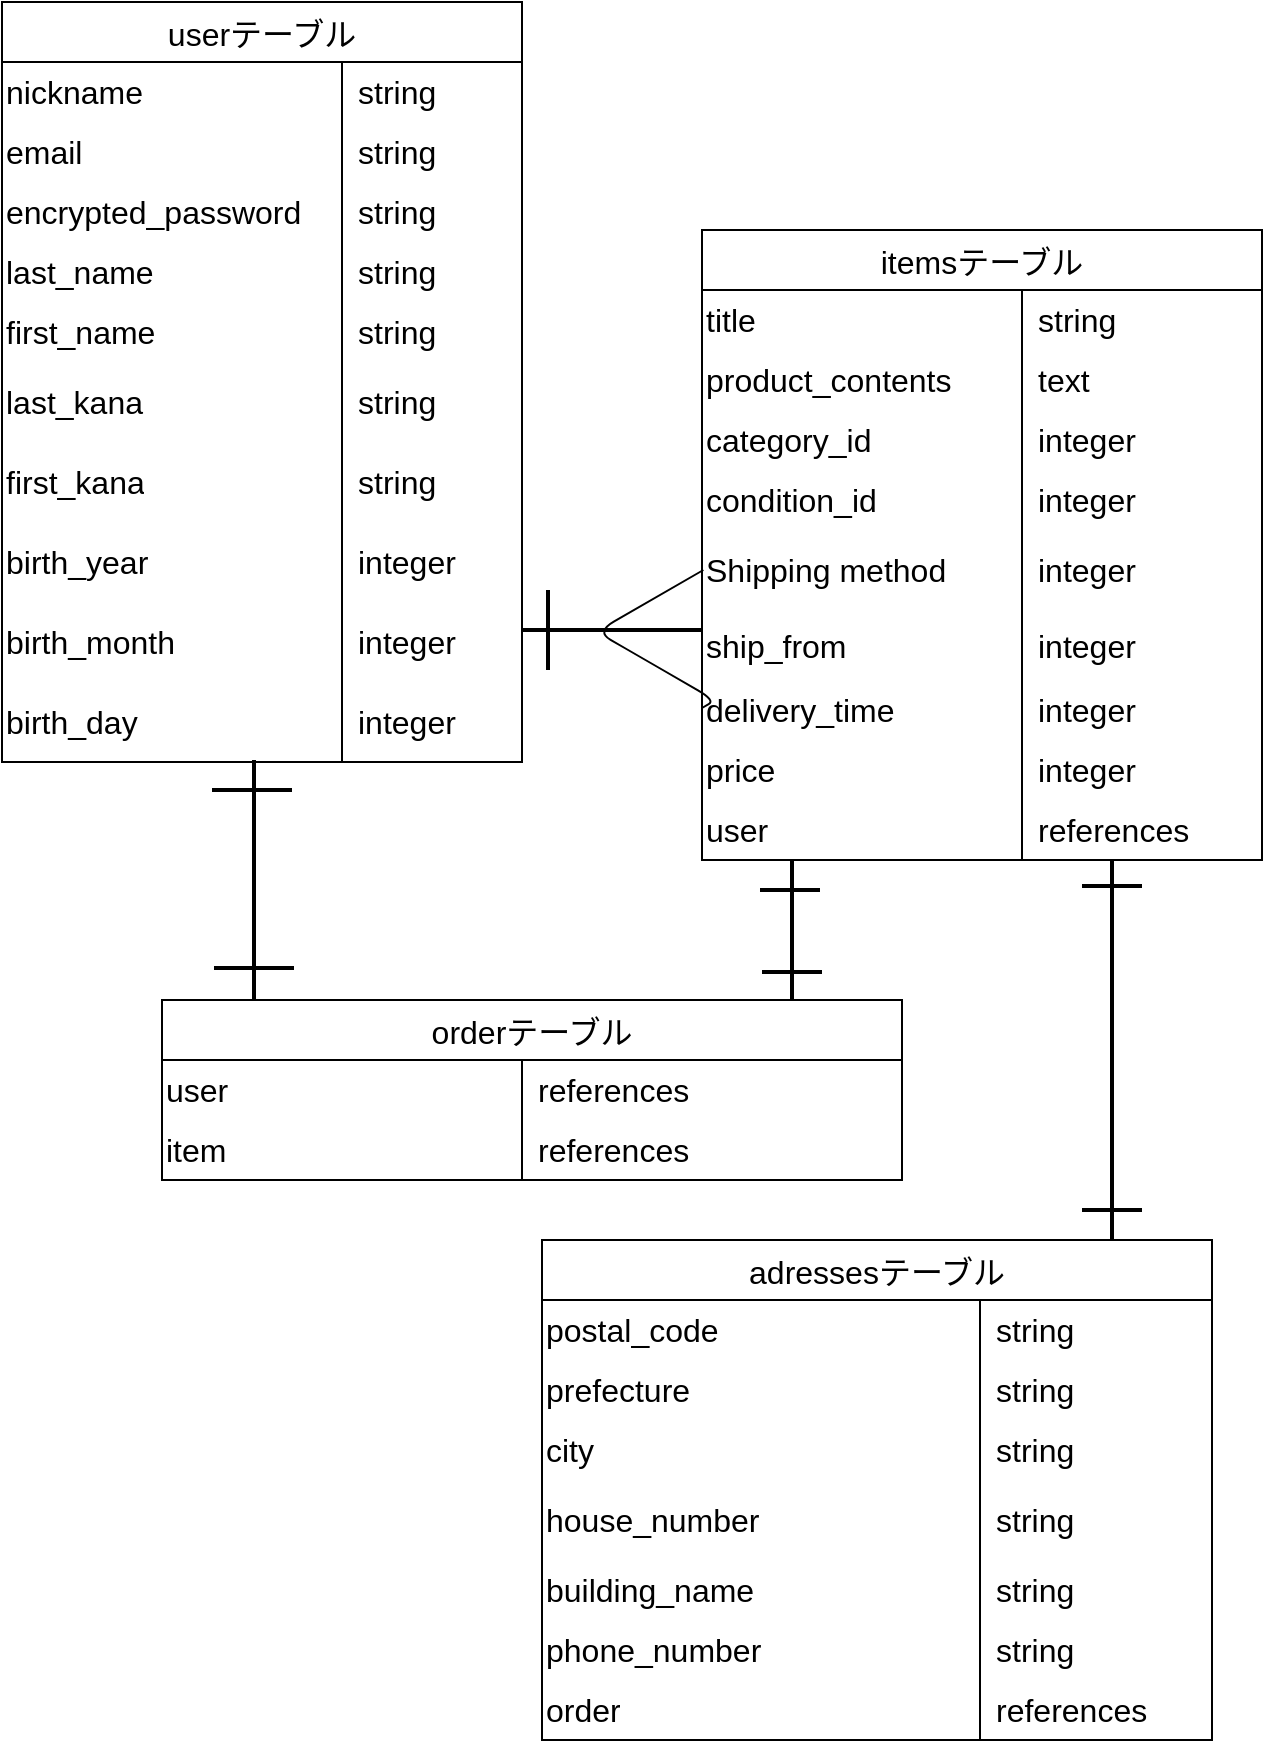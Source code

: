 <mxfile>
    <diagram id="W64Z9OEZ7OXD88Th7ALZ" name="ページ1">
        <mxGraphModel dx="1484" dy="2006" grid="1" gridSize="10" guides="1" tooltips="1" connect="1" arrows="1" fold="1" page="1" pageScale="1" pageWidth="827" pageHeight="1169" math="0" shadow="0">
            <root>
                <mxCell id="0"/>
                <mxCell id="1" parent="0"/>
                <mxCell id="61" value="adressesテーブル" style="shape=table;startSize=30;container=1;collapsible=0;childLayout=tableLayout;fixedRows=1;rowLines=0;fontStyle=0;strokeColor=default;fontSize=16;align=center;" parent="1" vertex="1">
                    <mxGeometry x="120" y="590" width="335" height="250" as="geometry"/>
                </mxCell>
                <mxCell id="62" value="" style="shape=tableRow;horizontal=0;startSize=0;swimlaneHead=0;swimlaneBody=0;top=0;left=0;bottom=0;right=0;collapsible=0;dropTarget=0;fillColor=none;points=[[0,0.5],[1,0.5]];portConstraint=eastwest;strokeColor=inherit;fontSize=16;" parent="61" vertex="1">
                    <mxGeometry y="30" width="335" height="30" as="geometry"/>
                </mxCell>
                <mxCell id="63" value="postal_code" style="shape=partialRectangle;html=1;whiteSpace=wrap;connectable=0;fillColor=none;top=0;left=0;bottom=0;right=0;overflow=hidden;pointerEvents=1;strokeColor=inherit;fontSize=16;align=left;" parent="62" vertex="1">
                    <mxGeometry width="219" height="30" as="geometry">
                        <mxRectangle width="219" height="30" as="alternateBounds"/>
                    </mxGeometry>
                </mxCell>
                <mxCell id="64" value="string" style="shape=partialRectangle;html=1;whiteSpace=wrap;connectable=0;fillColor=none;top=0;left=0;bottom=0;right=0;align=left;spacingLeft=6;overflow=hidden;strokeColor=inherit;fontSize=16;" parent="62" vertex="1">
                    <mxGeometry x="219" width="116" height="30" as="geometry">
                        <mxRectangle width="116" height="30" as="alternateBounds"/>
                    </mxGeometry>
                </mxCell>
                <mxCell id="65" value="" style="shape=tableRow;horizontal=0;startSize=0;swimlaneHead=0;swimlaneBody=0;top=0;left=0;bottom=0;right=0;collapsible=0;dropTarget=0;fillColor=none;points=[[0,0.5],[1,0.5]];portConstraint=eastwest;strokeColor=inherit;fontSize=16;" parent="61" vertex="1">
                    <mxGeometry y="60" width="335" height="30" as="geometry"/>
                </mxCell>
                <mxCell id="66" value="prefecture&lt;span style=&quot;white-space: pre;&quot;&gt;&#x9;&lt;/span&gt;" style="shape=partialRectangle;html=1;whiteSpace=wrap;connectable=0;fillColor=none;top=0;left=0;bottom=0;right=0;overflow=hidden;strokeColor=inherit;fontSize=16;align=left;" parent="65" vertex="1">
                    <mxGeometry width="219" height="30" as="geometry">
                        <mxRectangle width="219" height="30" as="alternateBounds"/>
                    </mxGeometry>
                </mxCell>
                <mxCell id="67" value="&lt;span style=&quot;color: rgb(0, 0, 0);&quot;&gt;string&lt;/span&gt;" style="shape=partialRectangle;html=1;whiteSpace=wrap;connectable=0;fillColor=none;top=0;left=0;bottom=0;right=0;align=left;spacingLeft=6;overflow=hidden;strokeColor=inherit;fontSize=16;" parent="65" vertex="1">
                    <mxGeometry x="219" width="116" height="30" as="geometry">
                        <mxRectangle width="116" height="30" as="alternateBounds"/>
                    </mxGeometry>
                </mxCell>
                <mxCell id="75" style="shape=tableRow;horizontal=0;startSize=0;swimlaneHead=0;swimlaneBody=0;top=0;left=0;bottom=0;right=0;collapsible=0;dropTarget=0;fillColor=none;points=[[0,0.5],[1,0.5]];portConstraint=eastwest;strokeColor=inherit;fontSize=16;" parent="61" vertex="1">
                    <mxGeometry y="90" width="335" height="30" as="geometry"/>
                </mxCell>
                <mxCell id="76" value="city" style="shape=partialRectangle;html=1;whiteSpace=wrap;connectable=0;fillColor=none;top=0;left=0;bottom=0;right=0;overflow=hidden;strokeColor=inherit;fontSize=16;align=left;" parent="75" vertex="1">
                    <mxGeometry width="219" height="30" as="geometry">
                        <mxRectangle width="219" height="30" as="alternateBounds"/>
                    </mxGeometry>
                </mxCell>
                <mxCell id="77" value="&lt;span style=&quot;color: rgb(0, 0, 0);&quot;&gt;string&lt;/span&gt;" style="shape=partialRectangle;html=1;whiteSpace=wrap;connectable=0;fillColor=none;top=0;left=0;bottom=0;right=0;align=left;spacingLeft=6;overflow=hidden;strokeColor=inherit;fontSize=16;" parent="75" vertex="1">
                    <mxGeometry x="219" width="116" height="30" as="geometry">
                        <mxRectangle width="116" height="30" as="alternateBounds"/>
                    </mxGeometry>
                </mxCell>
                <mxCell id="72" style="shape=tableRow;horizontal=0;startSize=0;swimlaneHead=0;swimlaneBody=0;top=0;left=0;bottom=0;right=0;collapsible=0;dropTarget=0;fillColor=none;points=[[0,0.5],[1,0.5]];portConstraint=eastwest;strokeColor=inherit;fontSize=16;" parent="61" vertex="1">
                    <mxGeometry y="120" width="335" height="40" as="geometry"/>
                </mxCell>
                <mxCell id="73" value="house_number" style="shape=partialRectangle;html=1;whiteSpace=wrap;connectable=0;fillColor=none;top=0;left=0;bottom=0;right=0;overflow=hidden;strokeColor=inherit;fontSize=16;align=left;" parent="72" vertex="1">
                    <mxGeometry width="219" height="40" as="geometry">
                        <mxRectangle width="219" height="40" as="alternateBounds"/>
                    </mxGeometry>
                </mxCell>
                <mxCell id="74" value="&lt;span style=&quot;color: rgb(0, 0, 0);&quot;&gt;string&lt;/span&gt;" style="shape=partialRectangle;html=1;whiteSpace=wrap;connectable=0;fillColor=none;top=0;left=0;bottom=0;right=0;align=left;spacingLeft=6;overflow=hidden;strokeColor=inherit;fontSize=16;" parent="72" vertex="1">
                    <mxGeometry x="219" width="116" height="40" as="geometry">
                        <mxRectangle width="116" height="40" as="alternateBounds"/>
                    </mxGeometry>
                </mxCell>
                <mxCell id="68" value="" style="shape=tableRow;horizontal=0;startSize=0;swimlaneHead=0;swimlaneBody=0;top=0;left=0;bottom=0;right=0;collapsible=0;dropTarget=0;fillColor=none;points=[[0,0.5],[1,0.5]];portConstraint=eastwest;strokeColor=inherit;fontSize=16;" parent="61" vertex="1">
                    <mxGeometry y="160" width="335" height="30" as="geometry"/>
                </mxCell>
                <mxCell id="69" value="building_name" style="shape=partialRectangle;html=1;whiteSpace=wrap;connectable=0;fillColor=none;top=0;left=0;bottom=0;right=0;overflow=hidden;strokeColor=inherit;fontSize=16;align=left;" parent="68" vertex="1">
                    <mxGeometry width="219" height="30" as="geometry">
                        <mxRectangle width="219" height="30" as="alternateBounds"/>
                    </mxGeometry>
                </mxCell>
                <mxCell id="70" value="&lt;span style=&quot;color: rgb(0, 0, 0);&quot;&gt;string&lt;/span&gt;" style="shape=partialRectangle;html=1;whiteSpace=wrap;connectable=0;fillColor=none;top=0;left=0;bottom=0;right=0;align=left;spacingLeft=6;overflow=hidden;strokeColor=inherit;fontSize=16;" parent="68" vertex="1">
                    <mxGeometry x="219" width="116" height="30" as="geometry">
                        <mxRectangle width="116" height="30" as="alternateBounds"/>
                    </mxGeometry>
                </mxCell>
                <mxCell id="147" style="shape=tableRow;horizontal=0;startSize=0;swimlaneHead=0;swimlaneBody=0;top=0;left=0;bottom=0;right=0;collapsible=0;dropTarget=0;fillColor=none;points=[[0,0.5],[1,0.5]];portConstraint=eastwest;strokeColor=inherit;fontSize=16;" parent="61" vertex="1">
                    <mxGeometry y="190" width="335" height="30" as="geometry"/>
                </mxCell>
                <mxCell id="148" value="phone_number" style="shape=partialRectangle;html=1;whiteSpace=wrap;connectable=0;fillColor=none;top=0;left=0;bottom=0;right=0;overflow=hidden;strokeColor=inherit;fontSize=16;align=left;" parent="147" vertex="1">
                    <mxGeometry width="219" height="30" as="geometry">
                        <mxRectangle width="219" height="30" as="alternateBounds"/>
                    </mxGeometry>
                </mxCell>
                <mxCell id="149" value="string" style="shape=partialRectangle;html=1;whiteSpace=wrap;connectable=0;fillColor=none;top=0;left=0;bottom=0;right=0;align=left;spacingLeft=6;overflow=hidden;strokeColor=inherit;fontSize=16;" parent="147" vertex="1">
                    <mxGeometry x="219" width="116" height="30" as="geometry">
                        <mxRectangle width="116" height="30" as="alternateBounds"/>
                    </mxGeometry>
                </mxCell>
                <mxCell id="179" style="shape=tableRow;horizontal=0;startSize=0;swimlaneHead=0;swimlaneBody=0;top=0;left=0;bottom=0;right=0;collapsible=0;dropTarget=0;fillColor=none;points=[[0,0.5],[1,0.5]];portConstraint=eastwest;strokeColor=inherit;fontSize=16;" vertex="1" parent="61">
                    <mxGeometry y="220" width="335" height="30" as="geometry"/>
                </mxCell>
                <mxCell id="180" value="order" style="shape=partialRectangle;html=1;whiteSpace=wrap;connectable=0;fillColor=none;top=0;left=0;bottom=0;right=0;overflow=hidden;strokeColor=inherit;fontSize=16;align=left;" vertex="1" parent="179">
                    <mxGeometry width="219" height="30" as="geometry">
                        <mxRectangle width="219" height="30" as="alternateBounds"/>
                    </mxGeometry>
                </mxCell>
                <mxCell id="181" value="references" style="shape=partialRectangle;html=1;whiteSpace=wrap;connectable=0;fillColor=none;top=0;left=0;bottom=0;right=0;align=left;spacingLeft=6;overflow=hidden;strokeColor=inherit;fontSize=16;" vertex="1" parent="179">
                    <mxGeometry x="219" width="116" height="30" as="geometry">
                        <mxRectangle width="116" height="30" as="alternateBounds"/>
                    </mxGeometry>
                </mxCell>
                <mxCell id="94" value="itemsテーブル" style="shape=table;startSize=30;container=1;collapsible=0;childLayout=tableLayout;fixedRows=1;rowLines=0;fontStyle=0;strokeColor=default;fontSize=16;align=center;" parent="1" vertex="1">
                    <mxGeometry x="200" y="85" width="280" height="315" as="geometry"/>
                </mxCell>
                <mxCell id="95" value="" style="shape=tableRow;horizontal=0;startSize=0;swimlaneHead=0;swimlaneBody=0;top=0;left=0;bottom=0;right=0;collapsible=0;dropTarget=0;fillColor=none;points=[[0,0.5],[1,0.5]];portConstraint=eastwest;strokeColor=inherit;fontSize=16;" parent="94" vertex="1">
                    <mxGeometry y="30" width="280" height="30" as="geometry"/>
                </mxCell>
                <mxCell id="96" value="title" style="shape=partialRectangle;html=1;whiteSpace=wrap;connectable=0;fillColor=none;top=0;left=0;bottom=0;right=0;overflow=hidden;pointerEvents=1;strokeColor=inherit;fontSize=16;align=left;" parent="95" vertex="1">
                    <mxGeometry width="160" height="30" as="geometry">
                        <mxRectangle width="160" height="30" as="alternateBounds"/>
                    </mxGeometry>
                </mxCell>
                <mxCell id="97" value="string" style="shape=partialRectangle;html=1;whiteSpace=wrap;connectable=0;fillColor=none;top=0;left=0;bottom=0;right=0;align=left;spacingLeft=6;overflow=hidden;strokeColor=inherit;fontSize=16;" parent="95" vertex="1">
                    <mxGeometry x="160" width="120" height="30" as="geometry">
                        <mxRectangle width="120" height="30" as="alternateBounds"/>
                    </mxGeometry>
                </mxCell>
                <mxCell id="206" style="shape=tableRow;horizontal=0;startSize=0;swimlaneHead=0;swimlaneBody=0;top=0;left=0;bottom=0;right=0;collapsible=0;dropTarget=0;fillColor=none;points=[[0,0.5],[1,0.5]];portConstraint=eastwest;strokeColor=inherit;fontSize=16;" vertex="1" parent="94">
                    <mxGeometry y="60" width="280" height="30" as="geometry"/>
                </mxCell>
                <mxCell id="207" value="product_contents" style="shape=partialRectangle;html=1;whiteSpace=wrap;connectable=0;fillColor=none;top=0;left=0;bottom=0;right=0;overflow=hidden;strokeColor=inherit;fontSize=16;align=left;" vertex="1" parent="206">
                    <mxGeometry width="160" height="30" as="geometry">
                        <mxRectangle width="160" height="30" as="alternateBounds"/>
                    </mxGeometry>
                </mxCell>
                <mxCell id="208" value="text" style="shape=partialRectangle;html=1;whiteSpace=wrap;connectable=0;fillColor=none;top=0;left=0;bottom=0;right=0;align=left;spacingLeft=6;overflow=hidden;strokeColor=inherit;fontSize=16;" vertex="1" parent="206">
                    <mxGeometry x="160" width="120" height="30" as="geometry">
                        <mxRectangle width="120" height="30" as="alternateBounds"/>
                    </mxGeometry>
                </mxCell>
                <mxCell id="98" value="" style="shape=tableRow;horizontal=0;startSize=0;swimlaneHead=0;swimlaneBody=0;top=0;left=0;bottom=0;right=0;collapsible=0;dropTarget=0;fillColor=none;points=[[0,0.5],[1,0.5]];portConstraint=eastwest;strokeColor=inherit;fontSize=16;" parent="94" vertex="1">
                    <mxGeometry y="90" width="280" height="30" as="geometry"/>
                </mxCell>
                <mxCell id="99" value="category_id" style="shape=partialRectangle;html=1;whiteSpace=wrap;connectable=0;fillColor=none;top=0;left=0;bottom=0;right=0;overflow=hidden;strokeColor=inherit;fontSize=16;align=left;" parent="98" vertex="1">
                    <mxGeometry width="160" height="30" as="geometry">
                        <mxRectangle width="160" height="30" as="alternateBounds"/>
                    </mxGeometry>
                </mxCell>
                <mxCell id="100" value="&lt;span style=&quot;color: rgb(0, 0, 0);&quot;&gt;integer&lt;/span&gt;" style="shape=partialRectangle;html=1;whiteSpace=wrap;connectable=0;fillColor=none;top=0;left=0;bottom=0;right=0;align=left;spacingLeft=6;overflow=hidden;strokeColor=inherit;fontSize=16;" parent="98" vertex="1">
                    <mxGeometry x="160" width="120" height="30" as="geometry">
                        <mxRectangle width="120" height="30" as="alternateBounds"/>
                    </mxGeometry>
                </mxCell>
                <mxCell id="101" style="shape=tableRow;horizontal=0;startSize=0;swimlaneHead=0;swimlaneBody=0;top=0;left=0;bottom=0;right=0;collapsible=0;dropTarget=0;fillColor=none;points=[[0,0.5],[1,0.5]];portConstraint=eastwest;strokeColor=inherit;fontSize=16;" parent="94" vertex="1">
                    <mxGeometry y="120" width="280" height="30" as="geometry"/>
                </mxCell>
                <mxCell id="102" value="condition_id" style="shape=partialRectangle;html=1;whiteSpace=wrap;connectable=0;fillColor=none;top=0;left=0;bottom=0;right=0;overflow=hidden;strokeColor=inherit;fontSize=16;align=left;" parent="101" vertex="1">
                    <mxGeometry width="160" height="30" as="geometry">
                        <mxRectangle width="160" height="30" as="alternateBounds"/>
                    </mxGeometry>
                </mxCell>
                <mxCell id="103" value="&lt;span style=&quot;color: rgb(0, 0, 0);&quot;&gt;integer&lt;/span&gt;" style="shape=partialRectangle;html=1;whiteSpace=wrap;connectable=0;fillColor=none;top=0;left=0;bottom=0;right=0;align=left;spacingLeft=6;overflow=hidden;strokeColor=inherit;fontSize=16;" parent="101" vertex="1">
                    <mxGeometry x="160" width="120" height="30" as="geometry">
                        <mxRectangle width="120" height="30" as="alternateBounds"/>
                    </mxGeometry>
                </mxCell>
                <mxCell id="104" style="shape=tableRow;horizontal=0;startSize=0;swimlaneHead=0;swimlaneBody=0;top=0;left=0;bottom=0;right=0;collapsible=0;dropTarget=0;fillColor=none;points=[[0,0.5],[1,0.5]];portConstraint=eastwest;strokeColor=inherit;fontSize=16;" parent="94" vertex="1">
                    <mxGeometry y="150" width="280" height="40" as="geometry"/>
                </mxCell>
                <mxCell id="105" value="&lt;span style=&quot;color: rgb(0, 0, 0); font-family: Arial, &amp;quot;Hiragino Kaku Gothic ProN&amp;quot;, sans-serif; background-color: rgb(255, 255, 255);&quot;&gt;&lt;font&gt;Shipping method&lt;/font&gt;&lt;/span&gt;" style="shape=partialRectangle;html=1;whiteSpace=wrap;connectable=0;fillColor=none;top=0;left=0;bottom=0;right=0;overflow=hidden;strokeColor=inherit;fontSize=16;align=left;" parent="104" vertex="1">
                    <mxGeometry width="160" height="40" as="geometry">
                        <mxRectangle width="160" height="40" as="alternateBounds"/>
                    </mxGeometry>
                </mxCell>
                <mxCell id="106" value="integer" style="shape=partialRectangle;html=1;whiteSpace=wrap;connectable=0;fillColor=none;top=0;left=0;bottom=0;right=0;align=left;spacingLeft=6;overflow=hidden;strokeColor=inherit;fontSize=16;" parent="104" vertex="1">
                    <mxGeometry x="160" width="120" height="40" as="geometry">
                        <mxRectangle width="120" height="40" as="alternateBounds"/>
                    </mxGeometry>
                </mxCell>
                <mxCell id="209" style="shape=tableRow;horizontal=0;startSize=0;swimlaneHead=0;swimlaneBody=0;top=0;left=0;bottom=0;right=0;collapsible=0;dropTarget=0;fillColor=none;points=[[0,0.5],[1,0.5]];portConstraint=eastwest;strokeColor=inherit;fontSize=16;" vertex="1" parent="94">
                    <mxGeometry y="190" width="280" height="35" as="geometry"/>
                </mxCell>
                <mxCell id="210" value="ship_from" style="shape=partialRectangle;html=1;whiteSpace=wrap;connectable=0;fillColor=none;top=0;left=0;bottom=0;right=0;overflow=hidden;strokeColor=inherit;fontSize=16;align=left;" vertex="1" parent="209">
                    <mxGeometry width="160" height="35" as="geometry">
                        <mxRectangle width="160" height="35" as="alternateBounds"/>
                    </mxGeometry>
                </mxCell>
                <mxCell id="211" value="integer" style="shape=partialRectangle;html=1;whiteSpace=wrap;connectable=0;fillColor=none;top=0;left=0;bottom=0;right=0;align=left;spacingLeft=6;overflow=hidden;strokeColor=inherit;fontSize=16;" vertex="1" parent="209">
                    <mxGeometry x="160" width="120" height="35" as="geometry">
                        <mxRectangle width="120" height="35" as="alternateBounds"/>
                    </mxGeometry>
                </mxCell>
                <mxCell id="212" style="shape=tableRow;horizontal=0;startSize=0;swimlaneHead=0;swimlaneBody=0;top=0;left=0;bottom=0;right=0;collapsible=0;dropTarget=0;fillColor=none;points=[[0,0.5],[1,0.5]];portConstraint=eastwest;strokeColor=inherit;fontSize=16;" vertex="1" parent="94">
                    <mxGeometry y="225" width="280" height="30" as="geometry"/>
                </mxCell>
                <mxCell id="213" value="delivery_time" style="shape=partialRectangle;html=1;whiteSpace=wrap;connectable=0;fillColor=none;top=0;left=0;bottom=0;right=0;overflow=hidden;strokeColor=inherit;fontSize=16;align=left;" vertex="1" parent="212">
                    <mxGeometry width="160" height="30" as="geometry">
                        <mxRectangle width="160" height="30" as="alternateBounds"/>
                    </mxGeometry>
                </mxCell>
                <mxCell id="214" value="integer" style="shape=partialRectangle;html=1;whiteSpace=wrap;connectable=0;fillColor=none;top=0;left=0;bottom=0;right=0;align=left;spacingLeft=6;overflow=hidden;strokeColor=inherit;fontSize=16;" vertex="1" parent="212">
                    <mxGeometry x="160" width="120" height="30" as="geometry">
                        <mxRectangle width="120" height="30" as="alternateBounds"/>
                    </mxGeometry>
                </mxCell>
                <mxCell id="107" value="" style="shape=tableRow;horizontal=0;startSize=0;swimlaneHead=0;swimlaneBody=0;top=0;left=0;bottom=0;right=0;collapsible=0;dropTarget=0;fillColor=none;points=[[0,0.5],[1,0.5]];portConstraint=eastwest;strokeColor=inherit;fontSize=16;" parent="94" vertex="1">
                    <mxGeometry y="255" width="280" height="30" as="geometry"/>
                </mxCell>
                <mxCell id="108" value="price" style="shape=partialRectangle;html=1;whiteSpace=wrap;connectable=0;fillColor=none;top=0;left=0;bottom=0;right=0;overflow=hidden;strokeColor=inherit;fontSize=16;align=left;" parent="107" vertex="1">
                    <mxGeometry width="160" height="30" as="geometry">
                        <mxRectangle width="160" height="30" as="alternateBounds"/>
                    </mxGeometry>
                </mxCell>
                <mxCell id="109" value="&lt;span style=&quot;color: rgb(0, 0, 0);&quot;&gt;integer&lt;/span&gt;" style="shape=partialRectangle;html=1;whiteSpace=wrap;connectable=0;fillColor=none;top=0;left=0;bottom=0;right=0;align=left;spacingLeft=6;overflow=hidden;strokeColor=inherit;fontSize=16;" parent="107" vertex="1">
                    <mxGeometry x="160" width="120" height="30" as="geometry">
                        <mxRectangle width="120" height="30" as="alternateBounds"/>
                    </mxGeometry>
                </mxCell>
                <mxCell id="215" style="shape=tableRow;horizontal=0;startSize=0;swimlaneHead=0;swimlaneBody=0;top=0;left=0;bottom=0;right=0;collapsible=0;dropTarget=0;fillColor=none;points=[[0,0.5],[1,0.5]];portConstraint=eastwest;strokeColor=inherit;fontSize=16;" vertex="1" parent="94">
                    <mxGeometry y="285" width="280" height="30" as="geometry"/>
                </mxCell>
                <mxCell id="216" value="user" style="shape=partialRectangle;html=1;whiteSpace=wrap;connectable=0;fillColor=none;top=0;left=0;bottom=0;right=0;overflow=hidden;strokeColor=inherit;fontSize=16;align=left;" vertex="1" parent="215">
                    <mxGeometry width="160" height="30" as="geometry">
                        <mxRectangle width="160" height="30" as="alternateBounds"/>
                    </mxGeometry>
                </mxCell>
                <mxCell id="217" value="references" style="shape=partialRectangle;html=1;whiteSpace=wrap;connectable=0;fillColor=none;top=0;left=0;bottom=0;right=0;align=left;spacingLeft=6;overflow=hidden;strokeColor=inherit;fontSize=16;" vertex="1" parent="215">
                    <mxGeometry x="160" width="120" height="30" as="geometry">
                        <mxRectangle width="120" height="30" as="alternateBounds"/>
                    </mxGeometry>
                </mxCell>
                <mxCell id="111" value="orderテーブル" style="shape=table;startSize=30;container=1;collapsible=0;childLayout=tableLayout;fixedRows=1;rowLines=0;fontStyle=0;strokeColor=default;fontSize=16;align=center;" parent="1" vertex="1">
                    <mxGeometry x="-70" y="470" width="370" height="90" as="geometry"/>
                </mxCell>
                <mxCell id="115" value="" style="shape=tableRow;horizontal=0;startSize=0;swimlaneHead=0;swimlaneBody=0;top=0;left=0;bottom=0;right=0;collapsible=0;dropTarget=0;fillColor=none;points=[[0,0.5],[1,0.5]];portConstraint=eastwest;strokeColor=inherit;fontSize=16;" parent="111" vertex="1">
                    <mxGeometry y="30" width="370" height="30" as="geometry"/>
                </mxCell>
                <mxCell id="116" value="user" style="shape=partialRectangle;html=1;whiteSpace=wrap;connectable=0;fillColor=none;top=0;left=0;bottom=0;right=0;overflow=hidden;strokeColor=inherit;fontSize=16;align=left;" parent="115" vertex="1">
                    <mxGeometry width="180" height="30" as="geometry">
                        <mxRectangle width="180" height="30" as="alternateBounds"/>
                    </mxGeometry>
                </mxCell>
                <mxCell id="117" value="&lt;span style=&quot;color: rgb(0, 0, 0);&quot;&gt;references&lt;/span&gt;" style="shape=partialRectangle;html=1;whiteSpace=wrap;connectable=0;fillColor=none;top=0;left=0;bottom=0;right=0;align=left;spacingLeft=6;overflow=hidden;strokeColor=inherit;fontSize=16;" parent="115" vertex="1">
                    <mxGeometry x="180" width="190" height="30" as="geometry">
                        <mxRectangle width="190" height="30" as="alternateBounds"/>
                    </mxGeometry>
                </mxCell>
                <mxCell id="118" style="shape=tableRow;horizontal=0;startSize=0;swimlaneHead=0;swimlaneBody=0;top=0;left=0;bottom=0;right=0;collapsible=0;dropTarget=0;fillColor=none;points=[[0,0.5],[1,0.5]];portConstraint=eastwest;strokeColor=inherit;fontSize=16;" parent="111" vertex="1">
                    <mxGeometry y="60" width="370" height="30" as="geometry"/>
                </mxCell>
                <mxCell id="119" value="item" style="shape=partialRectangle;html=1;whiteSpace=wrap;connectable=0;fillColor=none;top=0;left=0;bottom=0;right=0;overflow=hidden;strokeColor=inherit;fontSize=16;align=left;" parent="118" vertex="1">
                    <mxGeometry width="180" height="30" as="geometry">
                        <mxRectangle width="180" height="30" as="alternateBounds"/>
                    </mxGeometry>
                </mxCell>
                <mxCell id="120" value="&lt;span style=&quot;color: rgb(0, 0, 0);&quot;&gt;references&lt;/span&gt;" style="shape=partialRectangle;html=1;whiteSpace=wrap;connectable=0;fillColor=none;top=0;left=0;bottom=0;right=0;align=left;spacingLeft=6;overflow=hidden;strokeColor=inherit;fontSize=16;" parent="118" vertex="1">
                    <mxGeometry x="180" width="190" height="30" as="geometry">
                        <mxRectangle width="190" height="30" as="alternateBounds"/>
                    </mxGeometry>
                </mxCell>
                <mxCell id="127" value="userテーブル" style="shape=table;startSize=30;container=1;collapsible=0;childLayout=tableLayout;fixedRows=1;rowLines=0;fontStyle=0;strokeColor=default;fontSize=16;align=center;" parent="1" vertex="1">
                    <mxGeometry x="-150" y="-29" width="260" height="380" as="geometry"/>
                </mxCell>
                <mxCell id="185" style="shape=tableRow;horizontal=0;startSize=0;swimlaneHead=0;swimlaneBody=0;top=0;left=0;bottom=0;right=0;collapsible=0;dropTarget=0;fillColor=none;points=[[0,0.5],[1,0.5]];portConstraint=eastwest;strokeColor=inherit;fontSize=16;" vertex="1" parent="127">
                    <mxGeometry y="30" width="260" height="30" as="geometry"/>
                </mxCell>
                <mxCell id="186" value="nickname" style="shape=partialRectangle;html=1;whiteSpace=wrap;connectable=0;fillColor=none;top=0;left=0;bottom=0;right=0;overflow=hidden;pointerEvents=1;strokeColor=inherit;fontSize=16;align=left;" vertex="1" parent="185">
                    <mxGeometry width="170" height="30" as="geometry">
                        <mxRectangle width="170" height="30" as="alternateBounds"/>
                    </mxGeometry>
                </mxCell>
                <mxCell id="187" value="string" style="shape=partialRectangle;html=1;whiteSpace=wrap;connectable=0;fillColor=none;top=0;left=0;bottom=0;right=0;align=left;spacingLeft=6;overflow=hidden;strokeColor=inherit;fontSize=16;" vertex="1" parent="185">
                    <mxGeometry x="170" width="90" height="30" as="geometry">
                        <mxRectangle width="90" height="30" as="alternateBounds"/>
                    </mxGeometry>
                </mxCell>
                <mxCell id="128" value="" style="shape=tableRow;horizontal=0;startSize=0;swimlaneHead=0;swimlaneBody=0;top=0;left=0;bottom=0;right=0;collapsible=0;dropTarget=0;fillColor=none;points=[[0,0.5],[1,0.5]];portConstraint=eastwest;strokeColor=inherit;fontSize=16;" parent="127" vertex="1">
                    <mxGeometry y="60" width="260" height="30" as="geometry"/>
                </mxCell>
                <mxCell id="129" value="email" style="shape=partialRectangle;html=1;whiteSpace=wrap;connectable=0;fillColor=none;top=0;left=0;bottom=0;right=0;overflow=hidden;pointerEvents=1;strokeColor=inherit;fontSize=16;align=left;" parent="128" vertex="1">
                    <mxGeometry width="170" height="30" as="geometry">
                        <mxRectangle width="170" height="30" as="alternateBounds"/>
                    </mxGeometry>
                </mxCell>
                <mxCell id="130" value="string" style="shape=partialRectangle;html=1;whiteSpace=wrap;connectable=0;fillColor=none;top=0;left=0;bottom=0;right=0;align=left;spacingLeft=6;overflow=hidden;strokeColor=inherit;fontSize=16;" parent="128" vertex="1">
                    <mxGeometry x="170" width="90" height="30" as="geometry">
                        <mxRectangle width="90" height="30" as="alternateBounds"/>
                    </mxGeometry>
                </mxCell>
                <mxCell id="131" value="" style="shape=tableRow;horizontal=0;startSize=0;swimlaneHead=0;swimlaneBody=0;top=0;left=0;bottom=0;right=0;collapsible=0;dropTarget=0;fillColor=none;points=[[0,0.5],[1,0.5]];portConstraint=eastwest;strokeColor=inherit;fontSize=16;" parent="127" vertex="1">
                    <mxGeometry y="90" width="260" height="30" as="geometry"/>
                </mxCell>
                <mxCell id="132" value="encrypted_password" style="shape=partialRectangle;html=1;whiteSpace=wrap;connectable=0;fillColor=none;top=0;left=0;bottom=0;right=0;overflow=hidden;strokeColor=inherit;fontSize=16;align=left;" parent="131" vertex="1">
                    <mxGeometry width="170" height="30" as="geometry">
                        <mxRectangle width="170" height="30" as="alternateBounds"/>
                    </mxGeometry>
                </mxCell>
                <mxCell id="133" value="&lt;span style=&quot;color: rgb(0, 0, 0);&quot;&gt;string&lt;/span&gt;" style="shape=partialRectangle;html=1;whiteSpace=wrap;connectable=0;fillColor=none;top=0;left=0;bottom=0;right=0;align=left;spacingLeft=6;overflow=hidden;strokeColor=inherit;fontSize=16;" parent="131" vertex="1">
                    <mxGeometry x="170" width="90" height="30" as="geometry">
                        <mxRectangle width="90" height="30" as="alternateBounds"/>
                    </mxGeometry>
                </mxCell>
                <mxCell id="191" style="shape=tableRow;horizontal=0;startSize=0;swimlaneHead=0;swimlaneBody=0;top=0;left=0;bottom=0;right=0;collapsible=0;dropTarget=0;fillColor=none;points=[[0,0.5],[1,0.5]];portConstraint=eastwest;strokeColor=inherit;fontSize=16;" vertex="1" parent="127">
                    <mxGeometry y="120" width="260" height="30" as="geometry"/>
                </mxCell>
                <mxCell id="192" value="last_name" style="shape=partialRectangle;html=1;whiteSpace=wrap;connectable=0;fillColor=none;top=0;left=0;bottom=0;right=0;overflow=hidden;strokeColor=inherit;fontSize=16;align=left;" vertex="1" parent="191">
                    <mxGeometry width="170" height="30" as="geometry">
                        <mxRectangle width="170" height="30" as="alternateBounds"/>
                    </mxGeometry>
                </mxCell>
                <mxCell id="193" value="string" style="shape=partialRectangle;html=1;whiteSpace=wrap;connectable=0;fillColor=none;top=0;left=0;bottom=0;right=0;align=left;spacingLeft=6;overflow=hidden;strokeColor=inherit;fontSize=16;" vertex="1" parent="191">
                    <mxGeometry x="170" width="90" height="30" as="geometry">
                        <mxRectangle width="90" height="30" as="alternateBounds"/>
                    </mxGeometry>
                </mxCell>
                <mxCell id="134" style="shape=tableRow;horizontal=0;startSize=0;swimlaneHead=0;swimlaneBody=0;top=0;left=0;bottom=0;right=0;collapsible=0;dropTarget=0;fillColor=none;points=[[0,0.5],[1,0.5]];portConstraint=eastwest;strokeColor=inherit;fontSize=16;" parent="127" vertex="1">
                    <mxGeometry y="150" width="260" height="30" as="geometry"/>
                </mxCell>
                <mxCell id="135" value="first_name" style="shape=partialRectangle;html=1;whiteSpace=wrap;connectable=0;fillColor=none;top=0;left=0;bottom=0;right=0;overflow=hidden;strokeColor=inherit;fontSize=16;align=left;" parent="134" vertex="1">
                    <mxGeometry width="170" height="30" as="geometry">
                        <mxRectangle width="170" height="30" as="alternateBounds"/>
                    </mxGeometry>
                </mxCell>
                <mxCell id="136" value="&lt;span style=&quot;color: rgb(0, 0, 0);&quot;&gt;string&lt;/span&gt;" style="shape=partialRectangle;html=1;whiteSpace=wrap;connectable=0;fillColor=none;top=0;left=0;bottom=0;right=0;align=left;spacingLeft=6;overflow=hidden;strokeColor=inherit;fontSize=16;" parent="134" vertex="1">
                    <mxGeometry x="170" width="90" height="30" as="geometry">
                        <mxRectangle width="90" height="30" as="alternateBounds"/>
                    </mxGeometry>
                </mxCell>
                <mxCell id="197" style="shape=tableRow;horizontal=0;startSize=0;swimlaneHead=0;swimlaneBody=0;top=0;left=0;bottom=0;right=0;collapsible=0;dropTarget=0;fillColor=none;points=[[0,0.5],[1,0.5]];portConstraint=eastwest;strokeColor=inherit;fontSize=16;" vertex="1" parent="127">
                    <mxGeometry y="180" width="260" height="40" as="geometry"/>
                </mxCell>
                <mxCell id="198" value="&lt;span style=&quot;color: rgb(0, 0, 0);&quot;&gt;last_kana&lt;/span&gt;" style="shape=partialRectangle;html=1;whiteSpace=wrap;connectable=0;fillColor=none;top=0;left=0;bottom=0;right=0;overflow=hidden;strokeColor=inherit;fontSize=16;align=left;" vertex="1" parent="197">
                    <mxGeometry width="170" height="40" as="geometry">
                        <mxRectangle width="170" height="40" as="alternateBounds"/>
                    </mxGeometry>
                </mxCell>
                <mxCell id="199" value="&lt;span style=&quot;color: rgb(0, 0, 0);&quot;&gt;string&lt;/span&gt;" style="shape=partialRectangle;html=1;whiteSpace=wrap;connectable=0;fillColor=none;top=0;left=0;bottom=0;right=0;align=left;spacingLeft=6;overflow=hidden;strokeColor=inherit;fontSize=16;" vertex="1" parent="197">
                    <mxGeometry x="170" width="90" height="40" as="geometry">
                        <mxRectangle width="90" height="40" as="alternateBounds"/>
                    </mxGeometry>
                </mxCell>
                <mxCell id="194" style="shape=tableRow;horizontal=0;startSize=0;swimlaneHead=0;swimlaneBody=0;top=0;left=0;bottom=0;right=0;collapsible=0;dropTarget=0;fillColor=none;points=[[0,0.5],[1,0.5]];portConstraint=eastwest;strokeColor=inherit;fontSize=16;" vertex="1" parent="127">
                    <mxGeometry y="220" width="260" height="40" as="geometry"/>
                </mxCell>
                <mxCell id="195" value="first_kana" style="shape=partialRectangle;html=1;whiteSpace=wrap;connectable=0;fillColor=none;top=0;left=0;bottom=0;right=0;overflow=hidden;strokeColor=inherit;fontSize=16;align=left;" vertex="1" parent="194">
                    <mxGeometry width="170" height="40" as="geometry">
                        <mxRectangle width="170" height="40" as="alternateBounds"/>
                    </mxGeometry>
                </mxCell>
                <mxCell id="196" value="string" style="shape=partialRectangle;html=1;whiteSpace=wrap;connectable=0;fillColor=none;top=0;left=0;bottom=0;right=0;align=left;spacingLeft=6;overflow=hidden;strokeColor=inherit;fontSize=16;" vertex="1" parent="194">
                    <mxGeometry x="170" width="90" height="40" as="geometry">
                        <mxRectangle width="90" height="40" as="alternateBounds"/>
                    </mxGeometry>
                </mxCell>
                <mxCell id="200" style="shape=tableRow;horizontal=0;startSize=0;swimlaneHead=0;swimlaneBody=0;top=0;left=0;bottom=0;right=0;collapsible=0;dropTarget=0;fillColor=none;points=[[0,0.5],[1,0.5]];portConstraint=eastwest;strokeColor=inherit;fontSize=16;" vertex="1" parent="127">
                    <mxGeometry y="260" width="260" height="40" as="geometry"/>
                </mxCell>
                <mxCell id="201" value="birth_year" style="shape=partialRectangle;html=1;whiteSpace=wrap;connectable=0;fillColor=none;top=0;left=0;bottom=0;right=0;overflow=hidden;strokeColor=inherit;fontSize=16;align=left;" vertex="1" parent="200">
                    <mxGeometry width="170" height="40" as="geometry">
                        <mxRectangle width="170" height="40" as="alternateBounds"/>
                    </mxGeometry>
                </mxCell>
                <mxCell id="202" value="integer" style="shape=partialRectangle;html=1;whiteSpace=wrap;connectable=0;fillColor=none;top=0;left=0;bottom=0;right=0;align=left;spacingLeft=6;overflow=hidden;strokeColor=inherit;fontSize=16;" vertex="1" parent="200">
                    <mxGeometry x="170" width="90" height="40" as="geometry">
                        <mxRectangle width="90" height="40" as="alternateBounds"/>
                    </mxGeometry>
                </mxCell>
                <mxCell id="137" style="shape=tableRow;horizontal=0;startSize=0;swimlaneHead=0;swimlaneBody=0;top=0;left=0;bottom=0;right=0;collapsible=0;dropTarget=0;fillColor=none;points=[[0,0.5],[1,0.5]];portConstraint=eastwest;strokeColor=inherit;fontSize=16;" parent="127" vertex="1">
                    <mxGeometry y="300" width="260" height="40" as="geometry"/>
                </mxCell>
                <mxCell id="138" value="&lt;span style=&quot;color: rgb(0, 0, 0);&quot;&gt;birth_month&lt;/span&gt;" style="shape=partialRectangle;html=1;whiteSpace=wrap;connectable=0;fillColor=none;top=0;left=0;bottom=0;right=0;overflow=hidden;strokeColor=inherit;fontSize=16;align=left;" parent="137" vertex="1">
                    <mxGeometry width="170" height="40" as="geometry">
                        <mxRectangle width="170" height="40" as="alternateBounds"/>
                    </mxGeometry>
                </mxCell>
                <mxCell id="139" value="&lt;span style=&quot;color: rgb(0, 0, 0);&quot;&gt;integer&lt;/span&gt;" style="shape=partialRectangle;html=1;whiteSpace=wrap;connectable=0;fillColor=none;top=0;left=0;bottom=0;right=0;align=left;spacingLeft=6;overflow=hidden;strokeColor=inherit;fontSize=16;" parent="137" vertex="1">
                    <mxGeometry x="170" width="90" height="40" as="geometry">
                        <mxRectangle width="90" height="40" as="alternateBounds"/>
                    </mxGeometry>
                </mxCell>
                <mxCell id="203" style="shape=tableRow;horizontal=0;startSize=0;swimlaneHead=0;swimlaneBody=0;top=0;left=0;bottom=0;right=0;collapsible=0;dropTarget=0;fillColor=none;points=[[0,0.5],[1,0.5]];portConstraint=eastwest;strokeColor=inherit;fontSize=16;" vertex="1" parent="127">
                    <mxGeometry y="340" width="260" height="40" as="geometry"/>
                </mxCell>
                <mxCell id="204" value="&lt;span style=&quot;color: rgb(0, 0, 0);&quot;&gt;birth_day&lt;/span&gt;" style="shape=partialRectangle;html=1;whiteSpace=wrap;connectable=0;fillColor=none;top=0;left=0;bottom=0;right=0;overflow=hidden;strokeColor=inherit;fontSize=16;align=left;" vertex="1" parent="203">
                    <mxGeometry width="170" height="40" as="geometry">
                        <mxRectangle width="170" height="40" as="alternateBounds"/>
                    </mxGeometry>
                </mxCell>
                <mxCell id="205" value="&lt;span style=&quot;color: rgb(0, 0, 0);&quot;&gt;integer&lt;/span&gt;" style="shape=partialRectangle;html=1;whiteSpace=wrap;connectable=0;fillColor=none;top=0;left=0;bottom=0;right=0;align=left;spacingLeft=6;overflow=hidden;strokeColor=inherit;fontSize=16;" vertex="1" parent="203">
                    <mxGeometry x="170" width="90" height="40" as="geometry">
                        <mxRectangle width="90" height="40" as="alternateBounds"/>
                    </mxGeometry>
                </mxCell>
                <mxCell id="159" value="" style="line;strokeWidth=2;direction=south;html=1;" parent="1" vertex="1">
                    <mxGeometry x="-29" y="350" width="10" height="120" as="geometry"/>
                </mxCell>
                <mxCell id="160" value="" style="line;strokeWidth=2;html=1;" parent="1" vertex="1">
                    <mxGeometry x="110" y="280" width="90" height="10" as="geometry"/>
                </mxCell>
                <mxCell id="161" value="" style="line;strokeWidth=2;direction=south;html=1;" parent="1" vertex="1">
                    <mxGeometry x="400" y="400" width="10" height="190" as="geometry"/>
                </mxCell>
                <mxCell id="163" value="" style="line;strokeWidth=2;direction=south;html=1;" parent="1" vertex="1">
                    <mxGeometry x="240" y="400" width="10" height="70" as="geometry"/>
                </mxCell>
                <mxCell id="164" value="" style="line;strokeWidth=2;direction=south;html=1;" parent="1" vertex="1">
                    <mxGeometry x="113" y="265" width="20" height="40" as="geometry"/>
                </mxCell>
                <mxCell id="165" value="" style="line;strokeWidth=2;html=1;" parent="1" vertex="1">
                    <mxGeometry x="-45" y="360" width="40" height="10" as="geometry"/>
                </mxCell>
                <mxCell id="166" value="" style="line;strokeWidth=2;html=1;" parent="1" vertex="1">
                    <mxGeometry x="390" y="408" width="30" height="10" as="geometry"/>
                </mxCell>
                <mxCell id="168" value="" style="line;strokeWidth=2;html=1;" parent="1" vertex="1">
                    <mxGeometry x="390" y="570" width="30" height="10" as="geometry"/>
                </mxCell>
                <mxCell id="176" value="" style="line;strokeWidth=2;html=1;" parent="1" vertex="1">
                    <mxGeometry x="-44" y="449" width="40" height="10" as="geometry"/>
                </mxCell>
                <mxCell id="177" value="" style="line;strokeWidth=2;html=1;" parent="1" vertex="1">
                    <mxGeometry x="230" y="451" width="30" height="10" as="geometry"/>
                </mxCell>
                <mxCell id="178" value="" style="line;strokeWidth=2;html=1;" parent="1" vertex="1">
                    <mxGeometry x="229" y="410" width="30" height="10" as="geometry"/>
                </mxCell>
                <mxCell id="218" value="" style="edgeStyle=isometricEdgeStyle;endArrow=none;html=1;exitX=0;exitY=0.5;exitDx=0;exitDy=0;" edge="1" parent="1">
                    <mxGeometry width="50" height="100" relative="1" as="geometry">
                        <mxPoint x="200" y="324" as="sourcePoint"/>
                        <mxPoint x="200.69" y="255" as="targetPoint"/>
                        <Array as="points">
                            <mxPoint x="170" y="299"/>
                        </Array>
                    </mxGeometry>
                </mxCell>
            </root>
        </mxGraphModel>
    </diagram>
</mxfile>